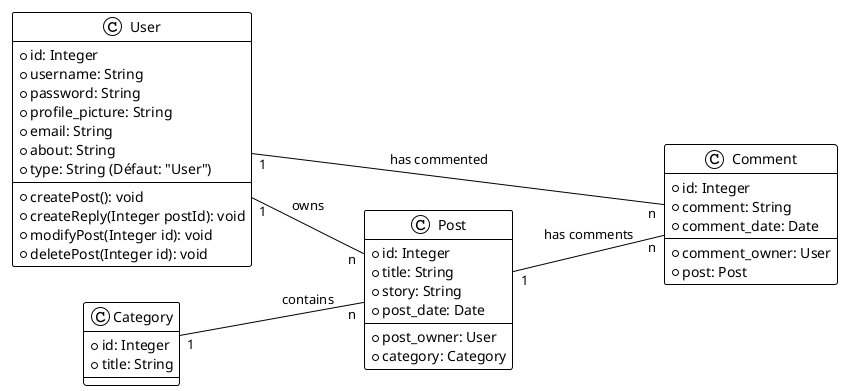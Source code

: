 @startuml
left to right direction
!theme plain
' Entités
class User {
    + id: Integer
    + username: String
    + password: String
    + profile_picture: String
    + email: String
    + about: String
    + type: String (Défaut: "User")
    ---
    + createPost(): void
    + createReply(Integer postId): void
    + modifyPost(Integer id): void
    + deletePost(Integer id): void
}

class Category {
    + id: Integer
    + title: String
}

class Post {
    + id: Integer
    + title: String
    + story: String
    + post_date: Date
    ---
    + post_owner: User
    + category: Category
}

class Comment {
    + id: Integer
    + comment: String
    + comment_date: Date
    ---
    + comment_owner: User
    + post: Post
}

' Relations
Category "1" -- "n" Post : contains
User "1" -- "n" Post : owns
User "1" -- "n" Comment : has commented
Post "1" -- "n" Comment : has comments


@enduml